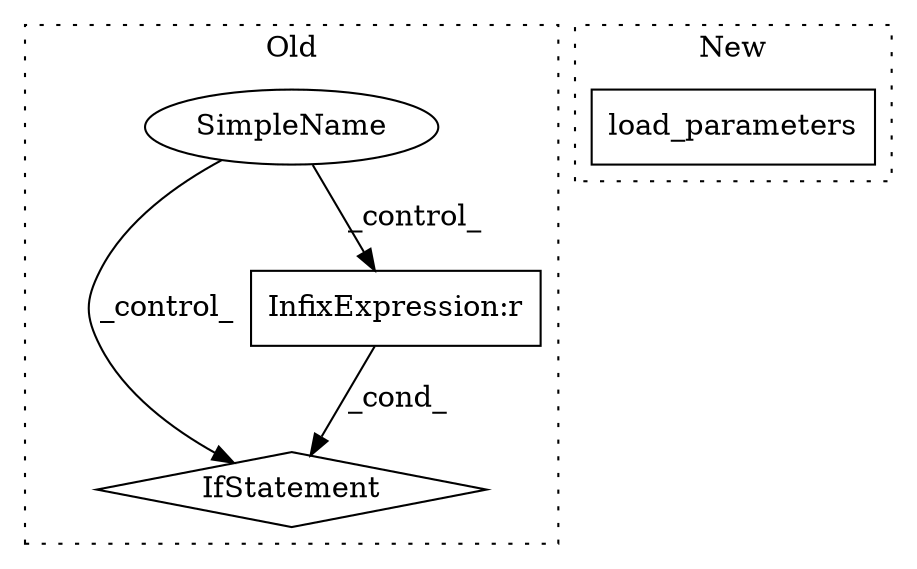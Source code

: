 digraph G {
subgraph cluster0 {
1 [label="IfStatement" a="25" s="7863,7884" l="4,2" shape="diamond"];
3 [label="SimpleName" a="42" s="" l="" shape="ellipse"];
4 [label="InfixExpression:r" a="27" s="7874" l="4" shape="box"];
label = "Old";
style="dotted";
}
subgraph cluster1 {
2 [label="load_parameters" a="32" s="7718,7758" l="16,1" shape="box"];
label = "New";
style="dotted";
}
3 -> 4 [label="_control_"];
3 -> 1 [label="_control_"];
4 -> 1 [label="_cond_"];
}
